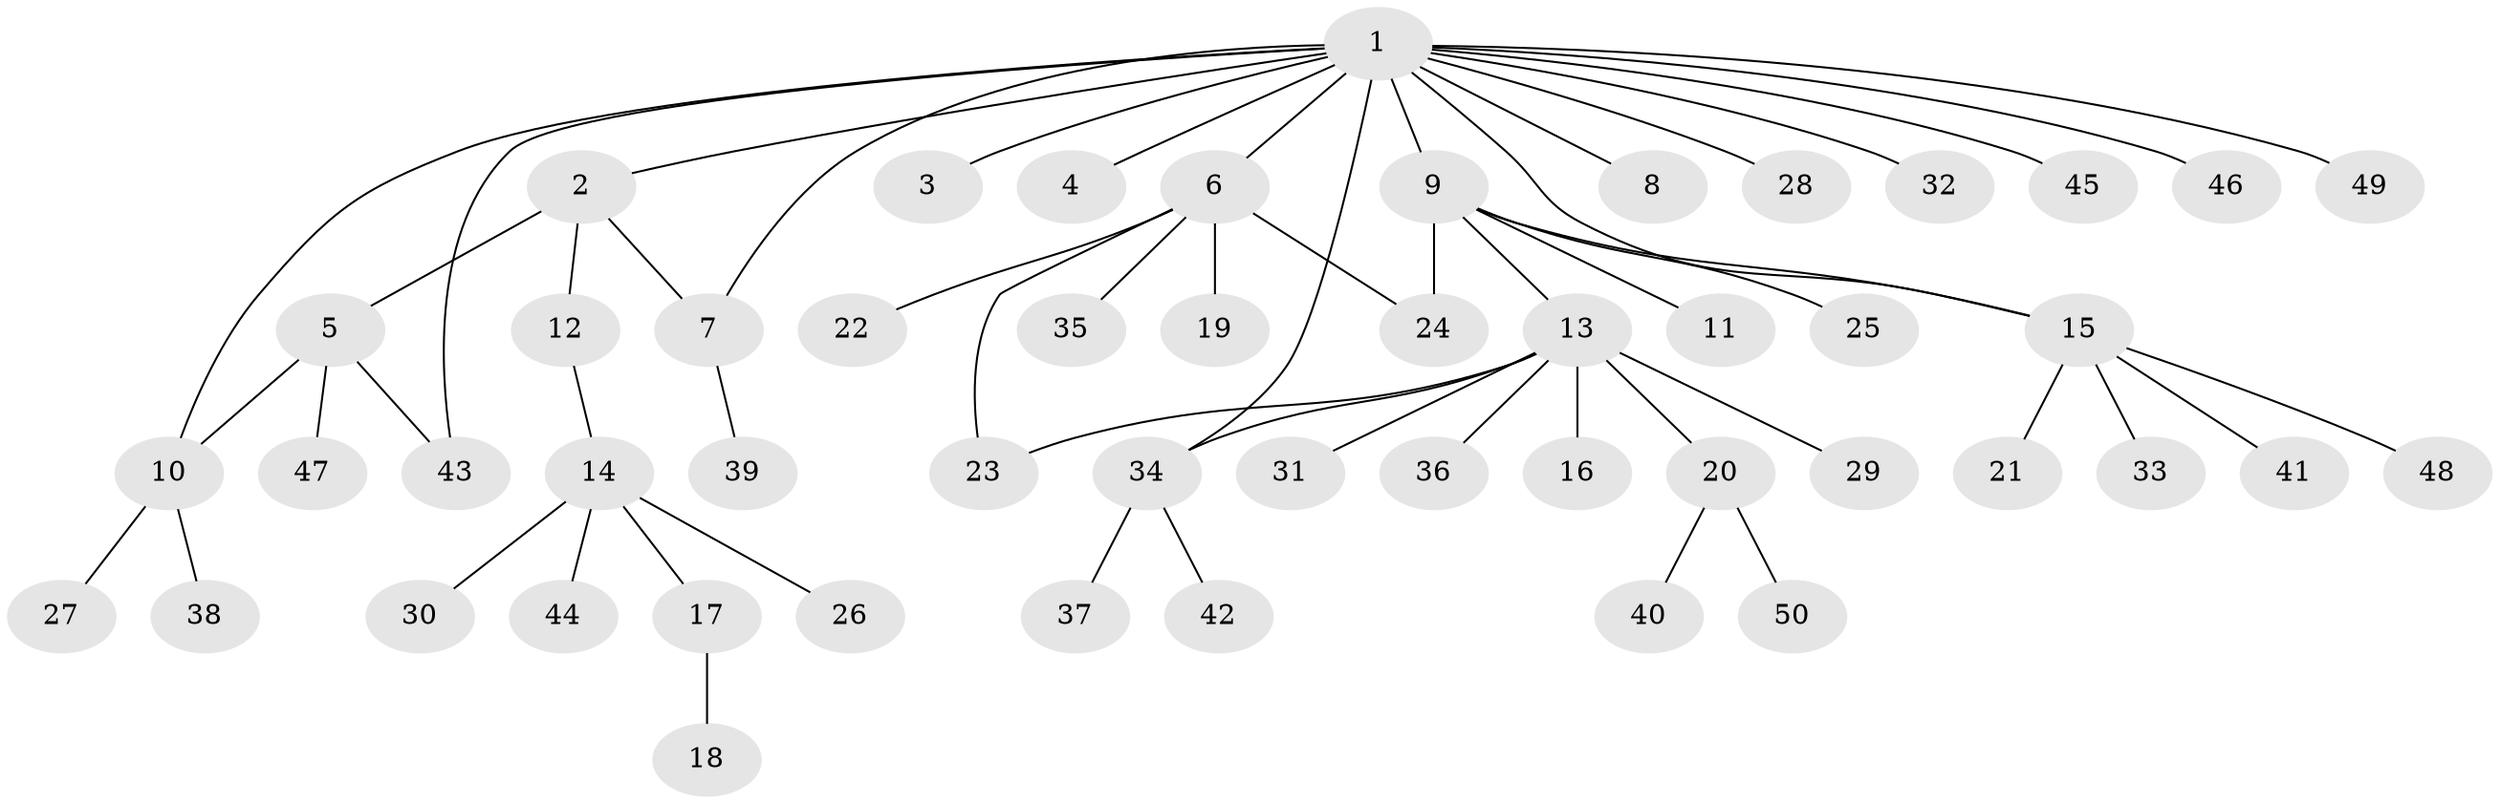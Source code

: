 // coarse degree distribution, {2: 0.2, 4: 0.1, 1: 0.5, 5: 0.05, 3: 0.1, 11: 0.05}
// Generated by graph-tools (version 1.1) at 2025/36/03/04/25 23:36:44]
// undirected, 50 vertices, 56 edges
graph export_dot {
  node [color=gray90,style=filled];
  1;
  2;
  3;
  4;
  5;
  6;
  7;
  8;
  9;
  10;
  11;
  12;
  13;
  14;
  15;
  16;
  17;
  18;
  19;
  20;
  21;
  22;
  23;
  24;
  25;
  26;
  27;
  28;
  29;
  30;
  31;
  32;
  33;
  34;
  35;
  36;
  37;
  38;
  39;
  40;
  41;
  42;
  43;
  44;
  45;
  46;
  47;
  48;
  49;
  50;
  1 -- 2;
  1 -- 3;
  1 -- 4;
  1 -- 6;
  1 -- 7;
  1 -- 8;
  1 -- 9;
  1 -- 10;
  1 -- 15;
  1 -- 28;
  1 -- 32;
  1 -- 34;
  1 -- 43;
  1 -- 45;
  1 -- 46;
  1 -- 49;
  2 -- 5;
  2 -- 7;
  2 -- 12;
  5 -- 10;
  5 -- 43;
  5 -- 47;
  6 -- 19;
  6 -- 22;
  6 -- 23;
  6 -- 24;
  6 -- 35;
  7 -- 39;
  9 -- 11;
  9 -- 13;
  9 -- 15;
  9 -- 24;
  9 -- 25;
  10 -- 27;
  10 -- 38;
  12 -- 14;
  13 -- 16;
  13 -- 20;
  13 -- 23;
  13 -- 29;
  13 -- 31;
  13 -- 34;
  13 -- 36;
  14 -- 17;
  14 -- 26;
  14 -- 30;
  14 -- 44;
  15 -- 21;
  15 -- 33;
  15 -- 41;
  15 -- 48;
  17 -- 18;
  20 -- 40;
  20 -- 50;
  34 -- 37;
  34 -- 42;
}
